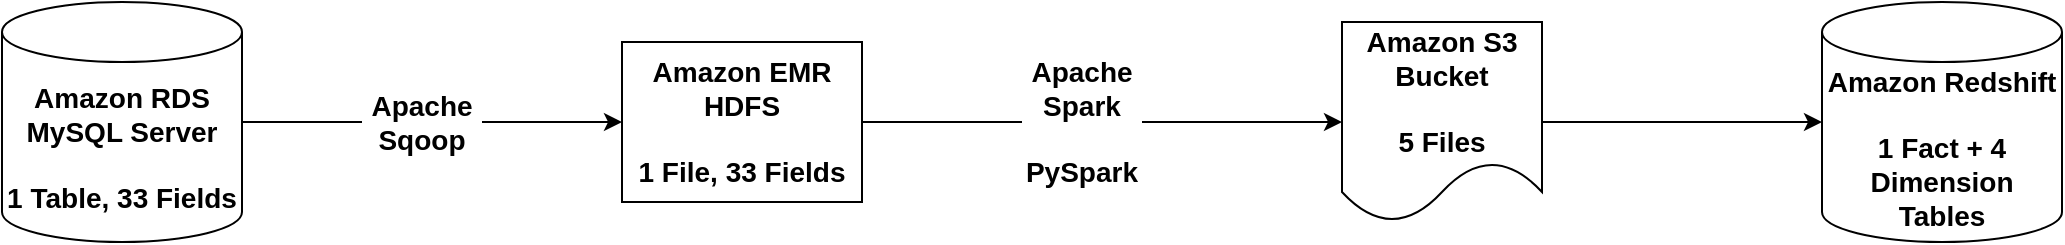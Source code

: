 <mxfile version="16.0.2" type="device"><diagram id="ojORM6_egT7jCiK6nYWy" name="Page-1"><mxGraphModel dx="1021" dy="666" grid="1" gridSize="10" guides="1" tooltips="1" connect="1" arrows="1" fold="1" page="1" pageScale="1" pageWidth="1169" pageHeight="827" math="0" shadow="0"><root><mxCell id="0"/><mxCell id="1" parent="0"/><mxCell id="beoXZ6ERiiE6XjtEtmJ5-7" style="edgeStyle=orthogonalEdgeStyle;rounded=0;orthogonalLoop=1;jettySize=auto;html=1;exitX=1;exitY=0.5;exitDx=0;exitDy=0;exitPerimeter=0;startArrow=none;fontSize=14;horizontal=1;fontStyle=1" edge="1" parent="1" source="beoXZ6ERiiE6XjtEtmJ5-10" target="beoXZ6ERiiE6XjtEtmJ5-4"><mxGeometry relative="1" as="geometry"/></mxCell><mxCell id="beoXZ6ERiiE6XjtEtmJ5-1" value="Amazon RDS&lt;br style=&quot;font-size: 14px&quot;&gt;MySQL Server&lt;br style=&quot;font-size: 14px&quot;&gt;&lt;br style=&quot;font-size: 14px&quot;&gt;1 Table, 33 Fields" style="shape=cylinder3;whiteSpace=wrap;html=1;boundedLbl=1;backgroundOutline=1;size=15;fontSize=14;horizontal=1;fontStyle=1" vertex="1" parent="1"><mxGeometry x="50" y="240" width="120" height="120" as="geometry"/></mxCell><mxCell id="beoXZ6ERiiE6XjtEtmJ5-8" style="edgeStyle=orthogonalEdgeStyle;rounded=0;orthogonalLoop=1;jettySize=auto;html=1;exitX=1;exitY=0.5;exitDx=0;exitDy=0;entryX=0;entryY=0.5;entryDx=0;entryDy=0;fontSize=14;horizontal=1;fontStyle=1;startArrow=none;" edge="1" parent="1" source="beoXZ6ERiiE6XjtEtmJ5-13" target="beoXZ6ERiiE6XjtEtmJ5-5"><mxGeometry relative="1" as="geometry"/></mxCell><mxCell id="beoXZ6ERiiE6XjtEtmJ5-4" value="Amazon EMR&lt;br style=&quot;font-size: 14px;&quot;&gt;HDFS&lt;br style=&quot;font-size: 14px;&quot;&gt;&lt;br style=&quot;font-size: 14px;&quot;&gt;1 File, 33 Fields" style="rounded=0;whiteSpace=wrap;html=1;fontSize=14;horizontal=1;fontStyle=1" vertex="1" parent="1"><mxGeometry x="360" y="260" width="120" height="80" as="geometry"/></mxCell><mxCell id="beoXZ6ERiiE6XjtEtmJ5-16" style="edgeStyle=orthogonalEdgeStyle;rounded=0;orthogonalLoop=1;jettySize=auto;html=1;exitX=1;exitY=0.5;exitDx=0;exitDy=0;fontSize=14;" edge="1" parent="1" source="beoXZ6ERiiE6XjtEtmJ5-5" target="beoXZ6ERiiE6XjtEtmJ5-6"><mxGeometry relative="1" as="geometry"/></mxCell><mxCell id="beoXZ6ERiiE6XjtEtmJ5-5" value="Amazon S3&lt;br style=&quot;font-size: 14px;&quot;&gt;Bucket&lt;br style=&quot;font-size: 14px;&quot;&gt;&lt;br style=&quot;font-size: 14px;&quot;&gt;5 Files" style="shape=document;whiteSpace=wrap;html=1;boundedLbl=1;fontSize=14;horizontal=1;fontStyle=1" vertex="1" parent="1"><mxGeometry x="720" y="250" width="100" height="100" as="geometry"/></mxCell><mxCell id="beoXZ6ERiiE6XjtEtmJ5-6" value="Amazon Redshift&lt;br&gt;&lt;br style=&quot;font-size: 14px&quot;&gt;1 Fact + 4 Dimension Tables" style="shape=cylinder3;whiteSpace=wrap;html=1;boundedLbl=1;backgroundOutline=1;size=15;fontSize=14;horizontal=1;fontStyle=1" vertex="1" parent="1"><mxGeometry x="960" y="240" width="120" height="120" as="geometry"/></mxCell><mxCell id="beoXZ6ERiiE6XjtEtmJ5-10" value="Apache Sqoop" style="text;html=1;strokeColor=none;fillColor=none;align=center;verticalAlign=middle;whiteSpace=wrap;rounded=0;fontSize=14;horizontal=1;fontStyle=1" vertex="1" parent="1"><mxGeometry x="230" y="270" width="60" height="60" as="geometry"/></mxCell><mxCell id="beoXZ6ERiiE6XjtEtmJ5-11" value="" style="edgeStyle=orthogonalEdgeStyle;rounded=0;orthogonalLoop=1;jettySize=auto;html=1;exitX=1;exitY=0.5;exitDx=0;exitDy=0;exitPerimeter=0;endArrow=none;fontSize=14;horizontal=1;fontStyle=1" edge="1" parent="1" source="beoXZ6ERiiE6XjtEtmJ5-1" target="beoXZ6ERiiE6XjtEtmJ5-10"><mxGeometry relative="1" as="geometry"><mxPoint x="230" y="300" as="sourcePoint"/><mxPoint x="330" y="300" as="targetPoint"/></mxGeometry></mxCell><mxCell id="beoXZ6ERiiE6XjtEtmJ5-13" value="Apache Spark&lt;br&gt;&lt;br&gt;PySpark" style="text;html=1;strokeColor=none;fillColor=none;align=center;verticalAlign=middle;whiteSpace=wrap;rounded=0;fontSize=14;horizontal=1;fontStyle=1" vertex="1" parent="1"><mxGeometry x="560" y="270" width="60" height="60" as="geometry"/></mxCell><mxCell id="beoXZ6ERiiE6XjtEtmJ5-14" value="" style="edgeStyle=orthogonalEdgeStyle;rounded=0;orthogonalLoop=1;jettySize=auto;html=1;exitX=1;exitY=0.5;exitDx=0;exitDy=0;entryX=0;entryY=0.5;entryDx=0;entryDy=0;fontSize=14;horizontal=1;fontStyle=1;endArrow=none;" edge="1" parent="1" source="beoXZ6ERiiE6XjtEtmJ5-4" target="beoXZ6ERiiE6XjtEtmJ5-13"><mxGeometry relative="1" as="geometry"><mxPoint x="470" y="300" as="sourcePoint"/><mxPoint x="630" y="300" as="targetPoint"/></mxGeometry></mxCell></root></mxGraphModel></diagram></mxfile>